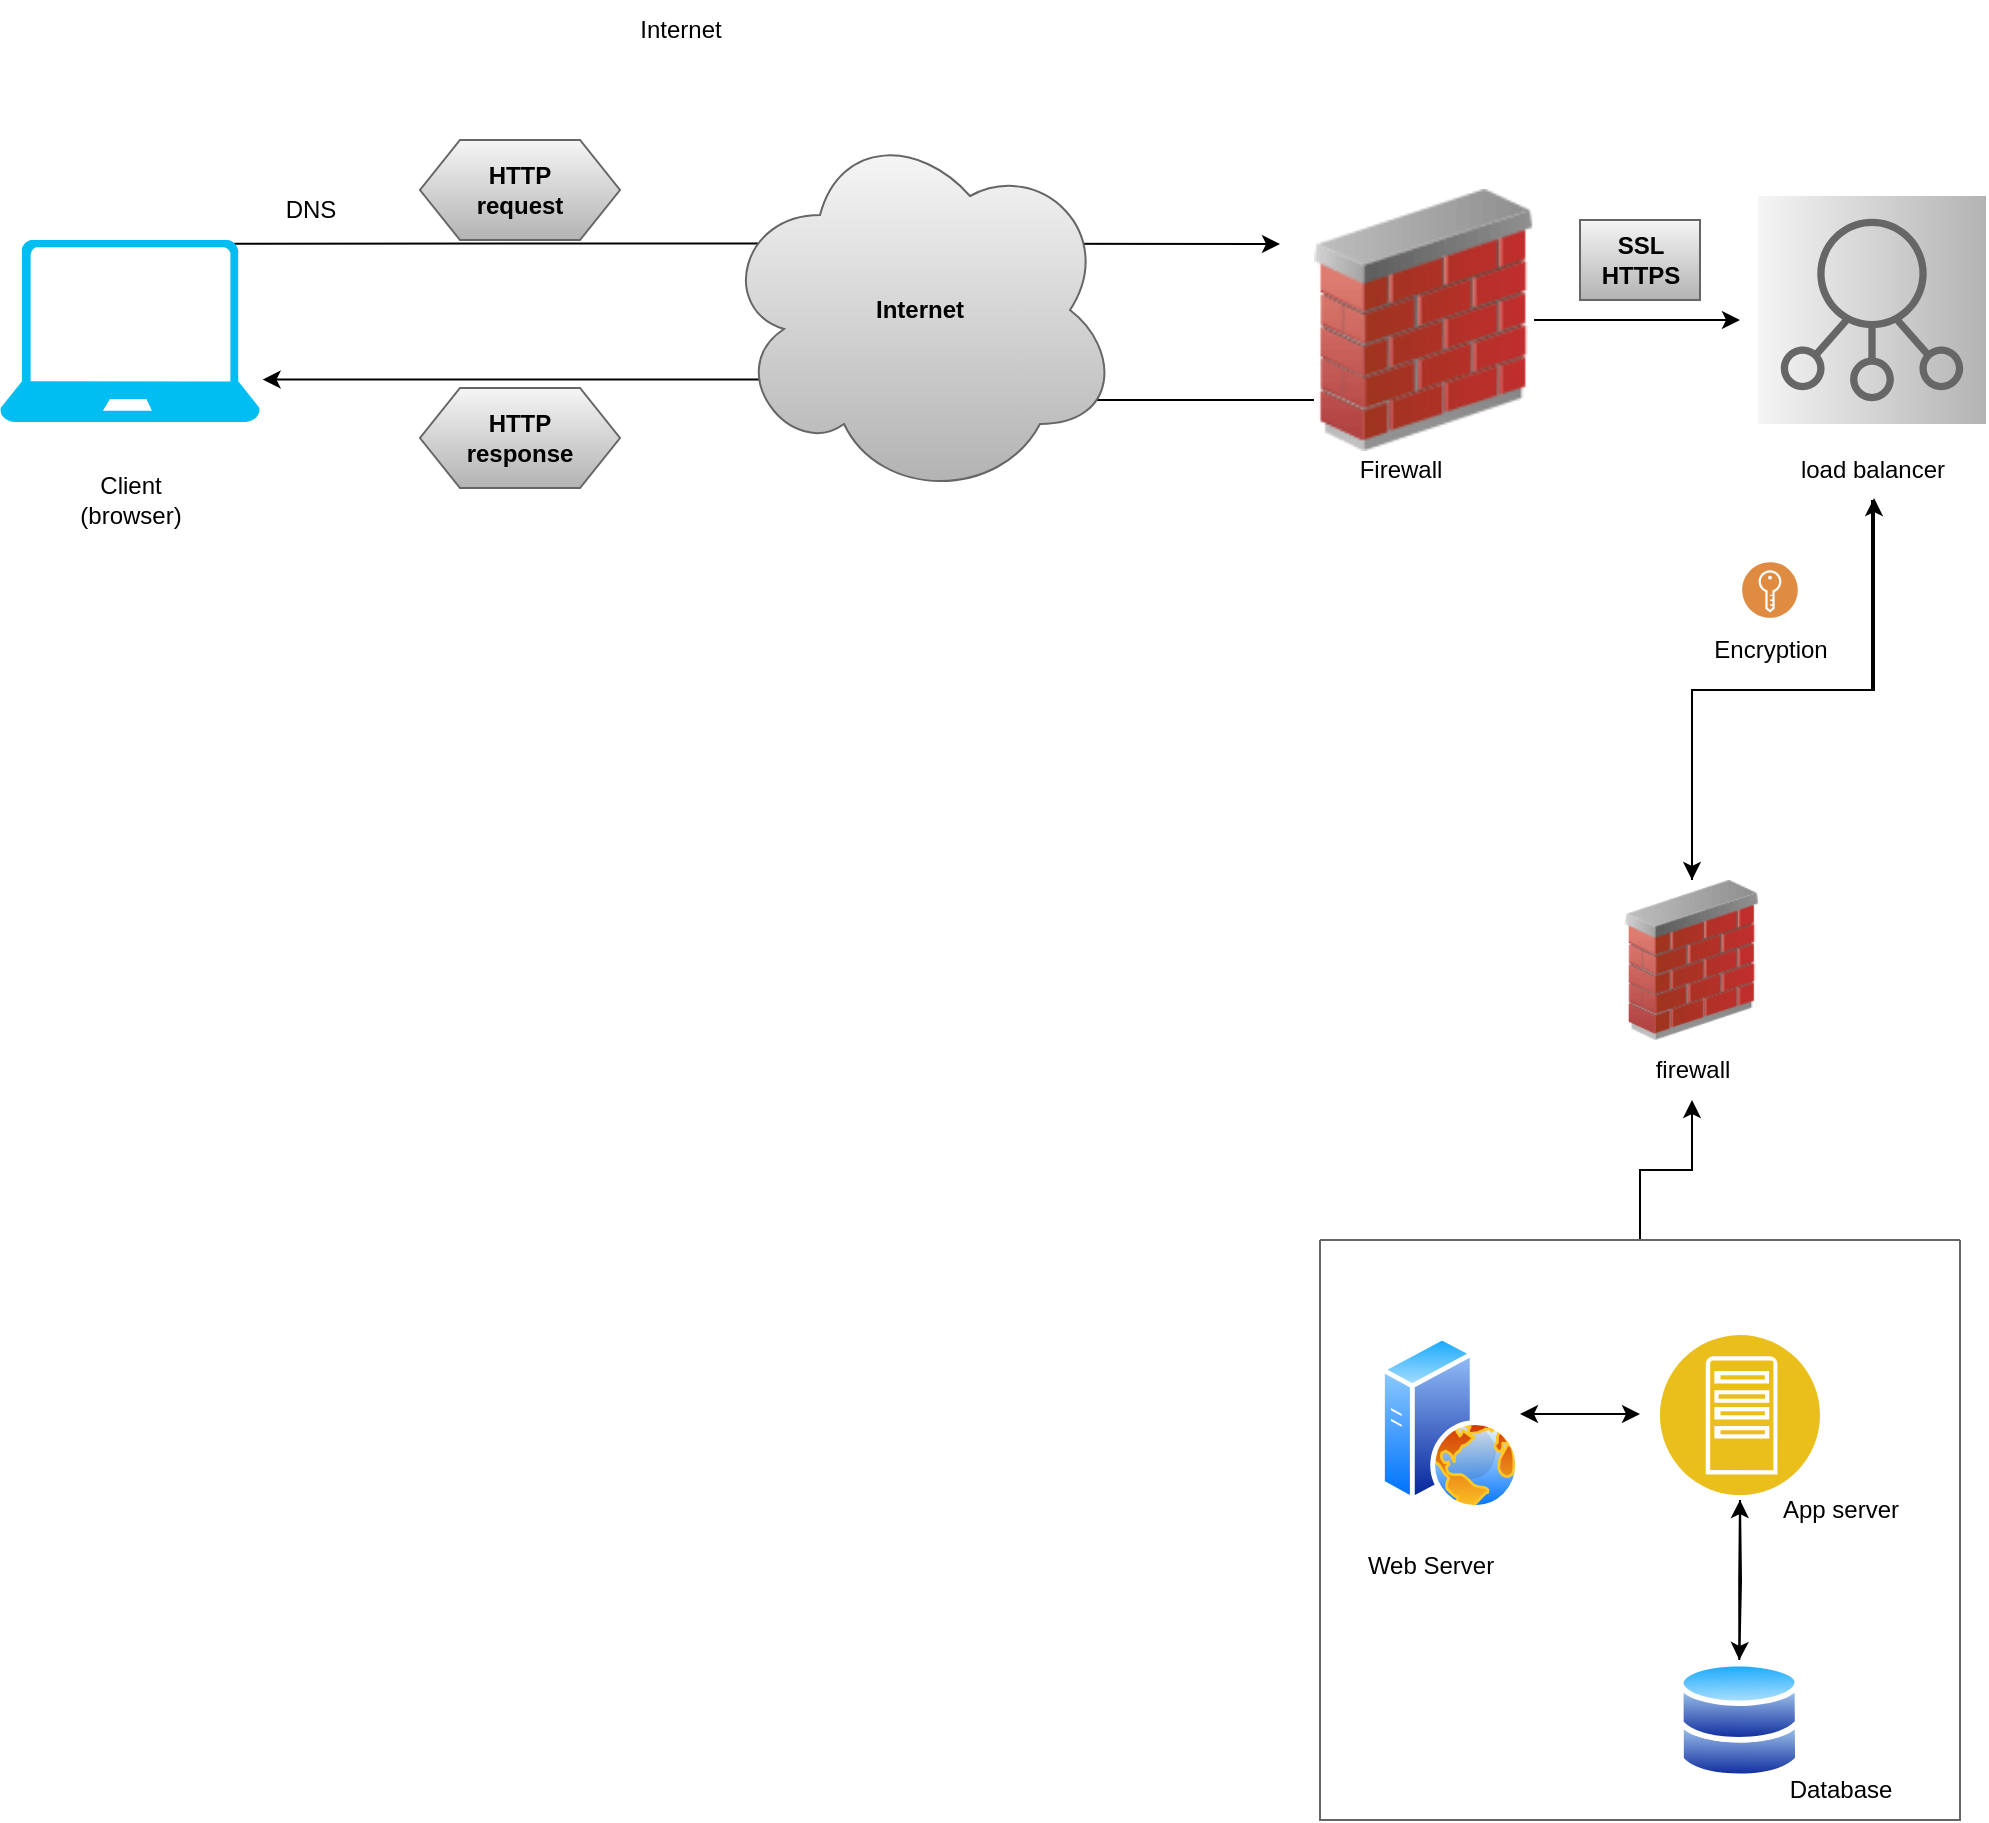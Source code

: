 <mxfile version="21.3.5" type="github">
  <diagram name="Page-1" id="bOekSktgBoKV_WLydldh">
    <mxGraphModel dx="2736" dy="873" grid="1" gridSize="10" guides="1" tooltips="1" connect="1" arrows="1" fold="1" page="1" pageScale="1" pageWidth="850" pageHeight="1100" math="0" shadow="0">
      <root>
        <mxCell id="0" />
        <mxCell id="1" parent="0" />
        <mxCell id="sUxrK1EDw-qEQidk4mqW-47" style="edgeStyle=orthogonalEdgeStyle;rounded=0;orthogonalLoop=1;jettySize=auto;html=1;exitX=0.9;exitY=0.02;exitDx=0;exitDy=0;exitPerimeter=0;" edge="1" parent="1" source="sUxrK1EDw-qEQidk4mqW-1">
          <mxGeometry relative="1" as="geometry">
            <mxPoint x="440" y="142" as="targetPoint" />
          </mxGeometry>
        </mxCell>
        <mxCell id="sUxrK1EDw-qEQidk4mqW-1" value="" style="verticalLabelPosition=bottom;html=1;verticalAlign=top;align=center;strokeColor=none;fillColor=#00BEF2;shape=mxgraph.azure.laptop;pointerEvents=1;" vertex="1" parent="1">
          <mxGeometry x="-200" y="140" width="130" height="91" as="geometry" />
        </mxCell>
        <mxCell id="sUxrK1EDw-qEQidk4mqW-34" style="edgeStyle=orthogonalEdgeStyle;rounded=0;orthogonalLoop=1;jettySize=auto;html=1;exitX=0;exitY=0.75;exitDx=0;exitDy=0;entryX=1.01;entryY=0.767;entryDx=0;entryDy=0;entryPerimeter=0;" edge="1" parent="1" source="sUxrK1EDw-qEQidk4mqW-3" target="sUxrK1EDw-qEQidk4mqW-1">
          <mxGeometry relative="1" as="geometry" />
        </mxCell>
        <mxCell id="sUxrK1EDw-qEQidk4mqW-57" style="edgeStyle=orthogonalEdgeStyle;rounded=0;orthogonalLoop=1;jettySize=auto;html=1;exitX=1;exitY=0.5;exitDx=0;exitDy=0;" edge="1" parent="1" source="sUxrK1EDw-qEQidk4mqW-3">
          <mxGeometry relative="1" as="geometry">
            <mxPoint x="670" y="180" as="targetPoint" />
          </mxGeometry>
        </mxCell>
        <mxCell id="sUxrK1EDw-qEQidk4mqW-3" value="" style="image;html=1;image=img/lib/clip_art/networking/Firewall_02_128x128.png" vertex="1" parent="1">
          <mxGeometry x="457" y="100" width="110" height="160" as="geometry" />
        </mxCell>
        <mxCell id="sUxrK1EDw-qEQidk4mqW-7" value="" style="sketch=0;points=[[0,0,0],[0.25,0,0],[0.5,0,0],[0.75,0,0],[1,0,0],[0,1,0],[0.25,1,0],[0.5,1,0],[0.75,1,0],[1,1,0],[0,0.25,0],[0,0.5,0],[0,0.75,0],[1,0.25,0],[1,0.5,0],[1,0.75,0]];outlineConnect=0;gradientDirection=north;dashed=0;verticalLabelPosition=bottom;verticalAlign=top;align=center;html=1;fontSize=12;fontStyle=0;aspect=fixed;shape=mxgraph.aws4.resourceIcon;resIcon=mxgraph.aws4.elastic_load_balancing;fillColor=#f5f5f5;strokeColor=#666666;gradientColor=#b3b3b3;rotation=90;" vertex="1" parent="1">
          <mxGeometry x="679" y="118" width="114" height="114" as="geometry" />
        </mxCell>
        <mxCell id="sUxrK1EDw-qEQidk4mqW-70" style="edgeStyle=orthogonalEdgeStyle;rounded=0;orthogonalLoop=1;jettySize=auto;html=1;entryX=0.51;entryY=0.967;entryDx=0;entryDy=0;entryPerimeter=0;" edge="1" parent="1" source="sUxrK1EDw-qEQidk4mqW-8" target="sUxrK1EDw-qEQidk4mqW-62">
          <mxGeometry relative="1" as="geometry" />
        </mxCell>
        <mxCell id="sUxrK1EDw-qEQidk4mqW-8" value="" style="image;html=1;image=img/lib/clip_art/networking/Firewall_02_128x128.png" vertex="1" parent="1">
          <mxGeometry x="606" y="460" width="80" height="80" as="geometry" />
        </mxCell>
        <mxCell id="sUxrK1EDw-qEQidk4mqW-9" value="" style="sketch=0;pointerEvents=1;shadow=0;dashed=0;html=1;strokeColor=none;fillColor=#DF8C42;labelPosition=center;verticalLabelPosition=bottom;verticalAlign=top;align=center;outlineConnect=0;shape=mxgraph.veeam2.encrypted;" vertex="1" parent="1">
          <mxGeometry x="670" y="300" width="30" height="30" as="geometry" />
        </mxCell>
        <mxCell id="sUxrK1EDw-qEQidk4mqW-14" value="Client &lt;br&gt;(browser)" style="text;html=1;align=center;verticalAlign=middle;resizable=0;points=[];autosize=1;strokeColor=none;fillColor=none;" vertex="1" parent="1">
          <mxGeometry x="-170" y="250" width="70" height="40" as="geometry" />
        </mxCell>
        <mxCell id="sUxrK1EDw-qEQidk4mqW-16" value="Internet" style="text;html=1;align=center;verticalAlign=middle;resizable=0;points=[];autosize=1;strokeColor=none;fillColor=none;" vertex="1" parent="1">
          <mxGeometry x="110" y="20" width="60" height="30" as="geometry" />
        </mxCell>
        <mxCell id="sUxrK1EDw-qEQidk4mqW-2" value="&lt;b&gt;&lt;font color=&quot;#000000&quot;&gt;Internet&lt;/font&gt;&lt;/b&gt;" style="ellipse;shape=cloud;whiteSpace=wrap;html=1;fillColor=#f5f5f5;gradientColor=#b3b3b3;strokeColor=#666666;" vertex="1" parent="1">
          <mxGeometry x="160" y="80" width="200" height="190" as="geometry" />
        </mxCell>
        <mxCell id="sUxrK1EDw-qEQidk4mqW-49" value="DNS" style="text;html=1;align=center;verticalAlign=middle;resizable=0;points=[];autosize=1;strokeColor=none;fillColor=none;" vertex="1" parent="1">
          <mxGeometry x="-70" y="110" width="50" height="30" as="geometry" />
        </mxCell>
        <mxCell id="sUxrK1EDw-qEQidk4mqW-52" value="&lt;b&gt;&lt;font color=&quot;#000000&quot;&gt;HTTP&lt;br&gt;request&lt;/font&gt;&lt;/b&gt;" style="shape=hexagon;perimeter=hexagonPerimeter2;whiteSpace=wrap;html=1;fixedSize=1;fillColor=#f5f5f5;strokeColor=#666666;gradientColor=#b3b3b3;" vertex="1" parent="1">
          <mxGeometry x="10" y="90" width="100" height="50" as="geometry" />
        </mxCell>
        <mxCell id="sUxrK1EDw-qEQidk4mqW-54" value="&lt;b&gt;&lt;font color=&quot;#000000&quot;&gt;HTTP&lt;br&gt;response&lt;/font&gt;&lt;/b&gt;" style="shape=hexagon;perimeter=hexagonPerimeter2;whiteSpace=wrap;html=1;fixedSize=1;fillColor=#f5f5f5;strokeColor=#666666;gradientColor=#b3b3b3;" vertex="1" parent="1">
          <mxGeometry x="10" y="214" width="100" height="50" as="geometry" />
        </mxCell>
        <mxCell id="sUxrK1EDw-qEQidk4mqW-55" value="Firewall" style="text;html=1;align=center;verticalAlign=middle;resizable=0;points=[];autosize=1;strokeColor=none;fillColor=none;" vertex="1" parent="1">
          <mxGeometry x="470" y="240" width="60" height="30" as="geometry" />
        </mxCell>
        <mxCell id="sUxrK1EDw-qEQidk4mqW-59" value="&lt;b&gt;&lt;font color=&quot;#000000&quot;&gt;SSL&lt;br&gt;HTTPS&lt;br&gt;&lt;/font&gt;&lt;/b&gt;" style="text;html=1;align=center;verticalAlign=middle;resizable=0;points=[];autosize=1;strokeColor=#666666;fillColor=#f5f5f5;gradientColor=#b3b3b3;" vertex="1" parent="1">
          <mxGeometry x="590" y="130" width="60" height="40" as="geometry" />
        </mxCell>
        <mxCell id="sUxrK1EDw-qEQidk4mqW-69" style="edgeStyle=orthogonalEdgeStyle;rounded=0;orthogonalLoop=1;jettySize=auto;html=1;" edge="1" parent="1" source="sUxrK1EDw-qEQidk4mqW-62" target="sUxrK1EDw-qEQidk4mqW-8">
          <mxGeometry relative="1" as="geometry" />
        </mxCell>
        <mxCell id="sUxrK1EDw-qEQidk4mqW-62" value="load balancer" style="text;html=1;align=center;verticalAlign=middle;resizable=0;points=[];autosize=1;strokeColor=none;fillColor=none;" vertex="1" parent="1">
          <mxGeometry x="686" y="240" width="100" height="30" as="geometry" />
        </mxCell>
        <mxCell id="sUxrK1EDw-qEQidk4mqW-71" value="Encryption" style="text;html=1;align=center;verticalAlign=middle;resizable=0;points=[];autosize=1;strokeColor=none;fillColor=none;" vertex="1" parent="1">
          <mxGeometry x="645" y="330" width="80" height="30" as="geometry" />
        </mxCell>
        <mxCell id="sUxrK1EDw-qEQidk4mqW-72" value="firewall" style="text;html=1;align=center;verticalAlign=middle;resizable=0;points=[];autosize=1;strokeColor=none;fillColor=none;" vertex="1" parent="1">
          <mxGeometry x="616" y="540" width="60" height="30" as="geometry" />
        </mxCell>
        <mxCell id="sUxrK1EDw-qEQidk4mqW-102" style="edgeStyle=orthogonalEdgeStyle;rounded=0;orthogonalLoop=1;jettySize=auto;html=1;" edge="1" parent="1" source="sUxrK1EDw-qEQidk4mqW-80" target="sUxrK1EDw-qEQidk4mqW-72">
          <mxGeometry relative="1" as="geometry" />
        </mxCell>
        <mxCell id="sUxrK1EDw-qEQidk4mqW-80" value="" style="swimlane;startSize=0;fillColor=#f5f5f5;gradientColor=#b3b3b3;strokeColor=#666666;" vertex="1" parent="1">
          <mxGeometry x="460" y="640" width="320" height="290" as="geometry" />
        </mxCell>
        <mxCell id="sUxrK1EDw-qEQidk4mqW-89" style="edgeStyle=orthogonalEdgeStyle;rounded=0;orthogonalLoop=1;jettySize=auto;html=1;" edge="1" parent="sUxrK1EDw-qEQidk4mqW-80" source="sUxrK1EDw-qEQidk4mqW-12">
          <mxGeometry relative="1" as="geometry">
            <mxPoint x="209.985" y="130" as="targetPoint" />
          </mxGeometry>
        </mxCell>
        <mxCell id="sUxrK1EDw-qEQidk4mqW-12" value="" style="image;aspect=fixed;perimeter=ellipsePerimeter;html=1;align=center;shadow=0;dashed=0;spacingTop=3;image=img/lib/active_directory/databases.svg;" vertex="1" parent="sUxrK1EDw-qEQidk4mqW-80">
          <mxGeometry x="179.04" y="210" width="61.23" height="60" as="geometry" />
        </mxCell>
        <mxCell id="sUxrK1EDw-qEQidk4mqW-88" value="" style="edgeStyle=orthogonalEdgeStyle;rounded=0;orthogonalLoop=1;jettySize=auto;html=1;" edge="1" parent="sUxrK1EDw-qEQidk4mqW-80" target="sUxrK1EDw-qEQidk4mqW-12">
          <mxGeometry relative="1" as="geometry">
            <mxPoint x="210" y="130" as="sourcePoint" />
          </mxGeometry>
        </mxCell>
        <mxCell id="sUxrK1EDw-qEQidk4mqW-11" value="" style="image;aspect=fixed;perimeter=ellipsePerimeter;html=1;align=center;shadow=0;dashed=0;fontColor=#4277BB;labelBackgroundColor=default;fontSize=12;spacingTop=3;image=img/lib/ibm/applications/app_server.svg;" vertex="1" parent="sUxrK1EDw-qEQidk4mqW-80">
          <mxGeometry x="169.99" y="47.5" width="80" height="80" as="geometry" />
        </mxCell>
        <mxCell id="sUxrK1EDw-qEQidk4mqW-10" value="" style="image;aspect=fixed;perimeter=ellipsePerimeter;html=1;align=center;shadow=0;dashed=0;spacingTop=3;image=img/lib/active_directory/web_server.svg;" vertex="1" parent="sUxrK1EDw-qEQidk4mqW-80">
          <mxGeometry x="30" y="47.5" width="70" height="87.5" as="geometry" />
        </mxCell>
        <mxCell id="sUxrK1EDw-qEQidk4mqW-90" value="App server" style="text;html=1;align=center;verticalAlign=middle;resizable=0;points=[];autosize=1;strokeColor=none;fillColor=none;" vertex="1" parent="sUxrK1EDw-qEQidk4mqW-80">
          <mxGeometry x="220" y="120" width="80" height="30" as="geometry" />
        </mxCell>
        <mxCell id="sUxrK1EDw-qEQidk4mqW-91" value="Database" style="text;html=1;align=center;verticalAlign=middle;resizable=0;points=[];autosize=1;strokeColor=none;fillColor=none;" vertex="1" parent="sUxrK1EDw-qEQidk4mqW-80">
          <mxGeometry x="225" y="260" width="70" height="30" as="geometry" />
        </mxCell>
        <mxCell id="sUxrK1EDw-qEQidk4mqW-92" value="Web Server" style="text;html=1;align=center;verticalAlign=middle;resizable=0;points=[];autosize=1;strokeColor=none;fillColor=none;" vertex="1" parent="sUxrK1EDw-qEQidk4mqW-80">
          <mxGeometry x="10" y="148" width="90" height="30" as="geometry" />
        </mxCell>
        <mxCell id="sUxrK1EDw-qEQidk4mqW-100" value="" style="endArrow=classic;startArrow=classic;html=1;rounded=0;" edge="1" parent="sUxrK1EDw-qEQidk4mqW-80">
          <mxGeometry width="50" height="50" relative="1" as="geometry">
            <mxPoint x="100" y="87" as="sourcePoint" />
            <mxPoint x="160" y="87" as="targetPoint" />
          </mxGeometry>
        </mxCell>
      </root>
    </mxGraphModel>
  </diagram>
</mxfile>
